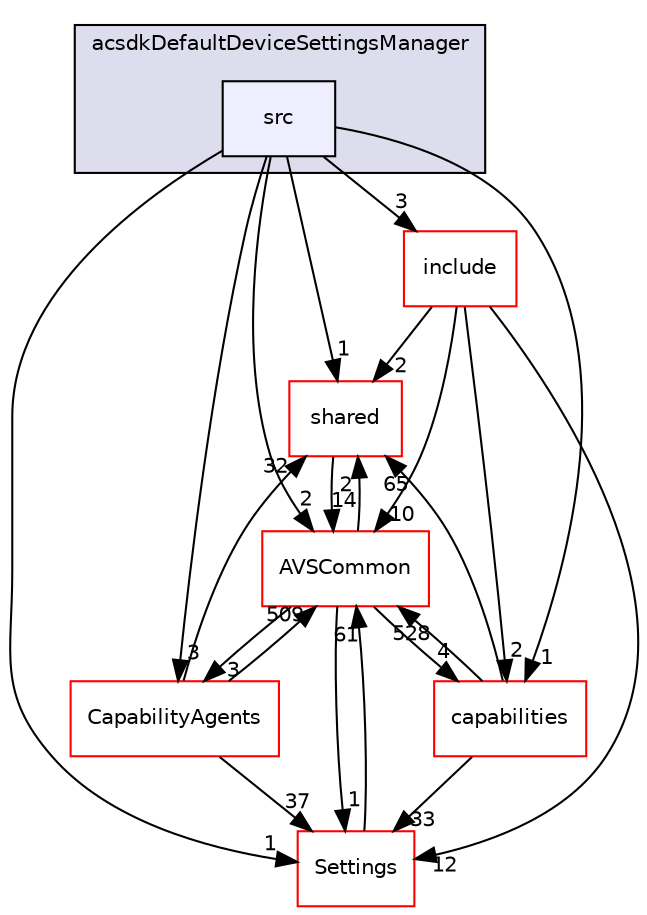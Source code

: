 digraph "/workplace/avs-device-sdk/applications/acsdkDefaultDeviceSettingsManager/src" {
  compound=true
  node [ fontsize="10", fontname="Helvetica"];
  edge [ labelfontsize="10", labelfontname="Helvetica"];
  subgraph clusterdir_71f5bfcd0a5bab77daf39416ebe479fc {
    graph [ bgcolor="#ddddee", pencolor="black", label="acsdkDefaultDeviceSettingsManager" fontname="Helvetica", fontsize="10", URL="dir_71f5bfcd0a5bab77daf39416ebe479fc.html"]
  dir_e084c31fa35e83ba0e9a60e2148b7ae2 [shape=box, label="src", style="filled", fillcolor="#eeeeff", pencolor="black", URL="dir_e084c31fa35e83ba0e9a60e2148b7ae2.html"];
  }
  dir_9982052f7ce695d12571567315b2fafa [shape=box label="shared" fillcolor="white" style="filled" color="red" URL="dir_9982052f7ce695d12571567315b2fafa.html"];
  dir_7cf910bd1d7603f12ef47ff650cec893 [shape=box label="CapabilityAgents" fillcolor="white" style="filled" color="red" URL="dir_7cf910bd1d7603f12ef47ff650cec893.html"];
  dir_8ae0dd75af039a94f4269584fb8eef13 [shape=box label="Settings" fillcolor="white" style="filled" color="red" URL="dir_8ae0dd75af039a94f4269584fb8eef13.html"];
  dir_13e65effb2bde530b17b3d5eefcd0266 [shape=box label="AVSCommon" fillcolor="white" style="filled" color="red" URL="dir_13e65effb2bde530b17b3d5eefcd0266.html"];
  dir_489fed465bb186c249027aff5741ee9a [shape=box label="include" fillcolor="white" style="filled" color="red" URL="dir_489fed465bb186c249027aff5741ee9a.html"];
  dir_55f1e16e469d547c636a522dac21b8a1 [shape=box label="capabilities" fillcolor="white" style="filled" color="red" URL="dir_55f1e16e469d547c636a522dac21b8a1.html"];
  dir_9982052f7ce695d12571567315b2fafa->dir_13e65effb2bde530b17b3d5eefcd0266 [headlabel="14", labeldistance=1.5 headhref="dir_000598_000017.html"];
  dir_7cf910bd1d7603f12ef47ff650cec893->dir_9982052f7ce695d12571567315b2fafa [headlabel="32", labeldistance=1.5 headhref="dir_000357_000598.html"];
  dir_7cf910bd1d7603f12ef47ff650cec893->dir_8ae0dd75af039a94f4269584fb8eef13 [headlabel="37", labeldistance=1.5 headhref="dir_000357_000588.html"];
  dir_7cf910bd1d7603f12ef47ff650cec893->dir_13e65effb2bde530b17b3d5eefcd0266 [headlabel="509", labeldistance=1.5 headhref="dir_000357_000017.html"];
  dir_8ae0dd75af039a94f4269584fb8eef13->dir_13e65effb2bde530b17b3d5eefcd0266 [headlabel="61", labeldistance=1.5 headhref="dir_000588_000017.html"];
  dir_13e65effb2bde530b17b3d5eefcd0266->dir_9982052f7ce695d12571567315b2fafa [headlabel="2", labeldistance=1.5 headhref="dir_000017_000598.html"];
  dir_13e65effb2bde530b17b3d5eefcd0266->dir_7cf910bd1d7603f12ef47ff650cec893 [headlabel="3", labeldistance=1.5 headhref="dir_000017_000357.html"];
  dir_13e65effb2bde530b17b3d5eefcd0266->dir_8ae0dd75af039a94f4269584fb8eef13 [headlabel="1", labeldistance=1.5 headhref="dir_000017_000588.html"];
  dir_13e65effb2bde530b17b3d5eefcd0266->dir_55f1e16e469d547c636a522dac21b8a1 [headlabel="4", labeldistance=1.5 headhref="dir_000017_000149.html"];
  dir_489fed465bb186c249027aff5741ee9a->dir_9982052f7ce695d12571567315b2fafa [headlabel="2", labeldistance=1.5 headhref="dir_000063_000598.html"];
  dir_489fed465bb186c249027aff5741ee9a->dir_8ae0dd75af039a94f4269584fb8eef13 [headlabel="12", labeldistance=1.5 headhref="dir_000063_000588.html"];
  dir_489fed465bb186c249027aff5741ee9a->dir_13e65effb2bde530b17b3d5eefcd0266 [headlabel="10", labeldistance=1.5 headhref="dir_000063_000017.html"];
  dir_489fed465bb186c249027aff5741ee9a->dir_55f1e16e469d547c636a522dac21b8a1 [headlabel="2", labeldistance=1.5 headhref="dir_000063_000149.html"];
  dir_e084c31fa35e83ba0e9a60e2148b7ae2->dir_9982052f7ce695d12571567315b2fafa [headlabel="1", labeldistance=1.5 headhref="dir_000065_000598.html"];
  dir_e084c31fa35e83ba0e9a60e2148b7ae2->dir_7cf910bd1d7603f12ef47ff650cec893 [headlabel="3", labeldistance=1.5 headhref="dir_000065_000357.html"];
  dir_e084c31fa35e83ba0e9a60e2148b7ae2->dir_8ae0dd75af039a94f4269584fb8eef13 [headlabel="1", labeldistance=1.5 headhref="dir_000065_000588.html"];
  dir_e084c31fa35e83ba0e9a60e2148b7ae2->dir_13e65effb2bde530b17b3d5eefcd0266 [headlabel="2", labeldistance=1.5 headhref="dir_000065_000017.html"];
  dir_e084c31fa35e83ba0e9a60e2148b7ae2->dir_489fed465bb186c249027aff5741ee9a [headlabel="3", labeldistance=1.5 headhref="dir_000065_000063.html"];
  dir_e084c31fa35e83ba0e9a60e2148b7ae2->dir_55f1e16e469d547c636a522dac21b8a1 [headlabel="1", labeldistance=1.5 headhref="dir_000065_000149.html"];
  dir_55f1e16e469d547c636a522dac21b8a1->dir_9982052f7ce695d12571567315b2fafa [headlabel="65", labeldistance=1.5 headhref="dir_000149_000598.html"];
  dir_55f1e16e469d547c636a522dac21b8a1->dir_8ae0dd75af039a94f4269584fb8eef13 [headlabel="33", labeldistance=1.5 headhref="dir_000149_000588.html"];
  dir_55f1e16e469d547c636a522dac21b8a1->dir_13e65effb2bde530b17b3d5eefcd0266 [headlabel="528", labeldistance=1.5 headhref="dir_000149_000017.html"];
}
